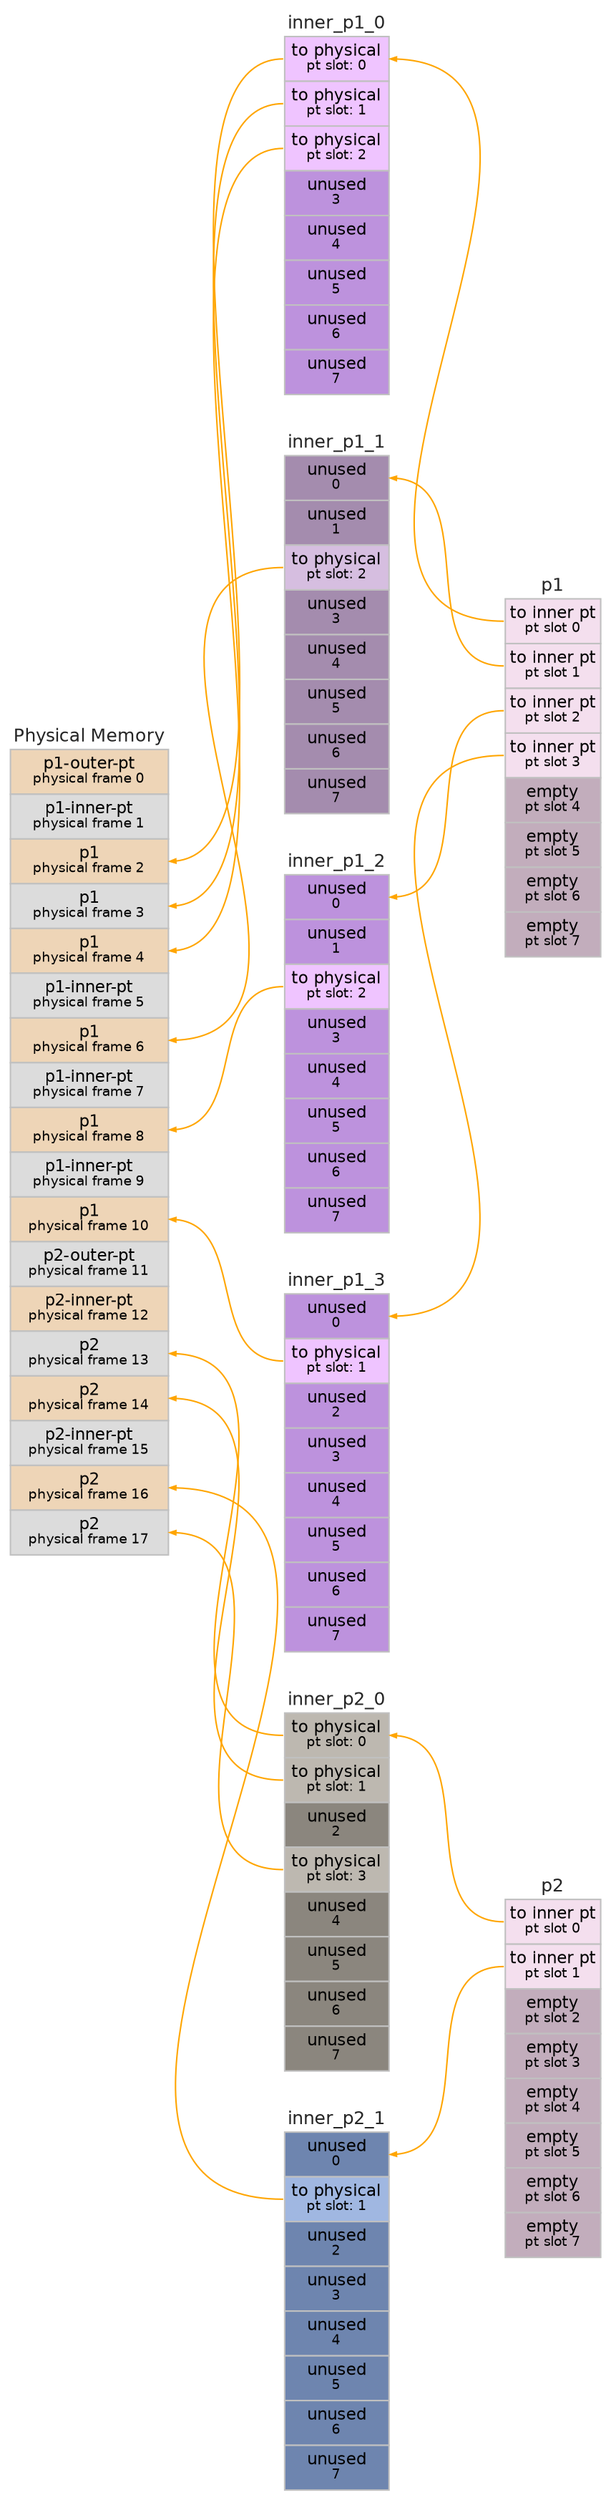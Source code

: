 digraph "graphs/twolevel3.json" {
	graph [fontname=Helvetica rankdir=LR ranksep=1.0]
	node [fontname=Helvetica fontsize=8 margin="0.04 0.04" shape=none width=0.8]
	edge [arrowsize=0.4]
	inner_p1_0:0 -> physmem:2 [color=orange headclip=true tailclip=true]
	inner_p1_0:1 -> physmem:3 [color=orange headclip=true tailclip=true]
	inner_p1_0:2 -> physmem:4 [color=orange headclip=true tailclip=true]
	outer_p1:0 -> inner_p1_0:0 [color=orange headclip=true tailclip=true]
	inner_p1_1:2 -> physmem:6 [color=orange headclip=true tailclip=true]
	outer_p1:1 -> inner_p1_1:0 [color=orange headclip=true tailclip=true]
	inner_p1_2:2 -> physmem:8 [color=orange headclip=true tailclip=true]
	outer_p1:2 -> inner_p1_2:0 [color=orange headclip=true tailclip=true]
	inner_p1_3:1 -> physmem:10 [color=orange headclip=true tailclip=true]
	outer_p1:3 -> inner_p1_3:0 [color=orange headclip=true tailclip=true]
	inner_p2_0:0 -> physmem:13 [color=orange headclip=true tailclip=true]
	inner_p2_0:1 -> physmem:14 [color=orange headclip=true tailclip=true]
	inner_p2_0:3 -> physmem:17 [color=orange headclip=true tailclip=true]
	outer_p2:0 -> inner_p2_0:0 [color=orange headclip=true tailclip=true]
	inner_p2_1:1 -> physmem:16 [color=orange headclip=true tailclip=true]
	outer_p2:1 -> inner_p2_1:0 [color=orange headclip=true tailclip=true]
	subgraph physical {
		physmem [label=<<table border="0.1" cellborder="1" cellspacing="0"><TR><TD border="0.0" ><font face="helvetica" color="grey15" point-size="12">Physical Memory</font></TD></TR><tr><td align="text" color="grey" bgcolor="bisque2" height="30" port="0"><font point-size="11">p1-outer-pt</font><br></br><font point-size="9">physical frame 0</font></td></tr><tr><td align="text" color="grey" bgcolor="gainsboro" height="30" port="1"><font point-size="11">p1-inner-pt</font><br></br><font point-size="9">physical frame 1</font></td></tr><tr><td align="text" color="grey" bgcolor="bisque2" height="30" port="2"><font point-size="11">p1</font><br></br><font point-size="9">physical frame 2</font></td></tr><tr><td align="text" color="grey" bgcolor="gainsboro" height="30" port="3"><font point-size="11">p1</font><br></br><font point-size="9">physical frame 3</font></td></tr><tr><td align="text" color="grey" bgcolor="bisque2" height="30" port="4"><font point-size="11">p1</font><br></br><font point-size="9">physical frame 4</font></td></tr><tr><td align="text" color="grey" bgcolor="gainsboro" height="30" port="5"><font point-size="11">p1-inner-pt</font><br></br><font point-size="9">physical frame 5</font></td></tr><tr><td align="text" color="grey" bgcolor="bisque2" height="30" port="6"><font point-size="11">p1</font><br></br><font point-size="9">physical frame 6</font></td></tr><tr><td align="text" color="grey" bgcolor="gainsboro" height="30" port="7"><font point-size="11">p1-inner-pt</font><br></br><font point-size="9">physical frame 7</font></td></tr><tr><td align="text" color="grey" bgcolor="bisque2" height="30" port="8"><font point-size="11">p1</font><br></br><font point-size="9">physical frame 8</font></td></tr><tr><td align="text" color="grey" bgcolor="gainsboro" height="30" port="9"><font point-size="11">p1-inner-pt</font><br></br><font point-size="9">physical frame 9</font></td></tr><tr><td align="text" color="grey" bgcolor="bisque2" height="30" port="10"><font point-size="11">p1</font><br></br><font point-size="9">physical frame 10</font></td></tr><tr><td align="text" color="grey" bgcolor="gainsboro" height="30" port="11"><font point-size="11">p2-outer-pt</font><br></br><font point-size="9">physical frame 11</font></td></tr><tr><td align="text" color="grey" bgcolor="bisque2" height="30" port="12"><font point-size="11">p2-inner-pt</font><br></br><font point-size="9">physical frame 12</font></td></tr><tr><td align="text" color="grey" bgcolor="gainsboro" height="30" port="13"><font point-size="11">p2</font><br></br><font point-size="9">physical frame 13</font></td></tr><tr><td align="text" color="grey" bgcolor="bisque2" height="30" port="14"><font point-size="11">p2</font><br></br><font point-size="9">physical frame 14</font></td></tr><tr><td align="text" color="grey" bgcolor="gainsboro" height="30" port="15"><font point-size="11">p2-inner-pt</font><br></br><font point-size="9">physical frame 15</font></td></tr><tr><td align="text" color="grey" bgcolor="bisque2" height="30" port="16"><font point-size="11">p2</font><br></br><font point-size="9">physical frame 16</font></td></tr><tr><td align="text" color="grey" bgcolor="gainsboro" height="30" port="17"><font point-size="11">p2</font><br></br><font point-size="9">physical frame 17</font></td></tr></table>>]
		rank=source
	}
	subgraph inner {
		inner_p1_0 [label=<<table border="0.1" cellborder="1" cellspacing="0"><TR><TD border="0.0" ><font face="helvetica" color="grey15" point-size="12">inner_p1_0</font></TD></TR><tr><td align="text" color="grey" bgcolor="#efc4ff" height="30" port="0"><font point-size="11">to physical</font><br></br><font point-size="9">pt slot: 0</font></td></tr><tr><td align="text" color="grey" bgcolor="#efc4ff" height="30" port="1"><font point-size="11">to physical</font><br></br><font point-size="9">pt slot: 1</font></td></tr><tr><td align="text" color="grey" bgcolor="#efc4ff" height="30" port="2"><font point-size="11">to physical</font><br></br><font point-size="9">pt slot: 2</font></td></tr><tr><td align="text" color="grey" bgcolor="#bd92dd" height="30" port="3"><font point-size="11">unused</font><br></br><font point-size="9">3</font></td></tr><tr><td align="text" color="grey" bgcolor="#bd92dd" height="30" port="4"><font point-size="11">unused</font><br></br><font point-size="9">4</font></td></tr><tr><td align="text" color="grey" bgcolor="#bd92dd" height="30" port="5"><font point-size="11">unused</font><br></br><font point-size="9">5</font></td></tr><tr><td align="text" color="grey" bgcolor="#bd92dd" height="30" port="6"><font point-size="11">unused</font><br></br><font point-size="9">6</font></td></tr><tr><td align="text" color="grey" bgcolor="#bd92dd" height="30" port="7"><font point-size="11">unused</font><br></br><font point-size="9">7</font></td></tr></table>>]
		inner_p1_1 [label=<<table border="0.1" cellborder="1" cellspacing="0"><TR><TD border="0.0" ><font face="helvetica" color="grey15" point-size="12">inner_p1_1</font></TD></TR><tr><td align="text" color="grey" bgcolor="#a48cae" height="30" port="0"><font point-size="11">unused</font><br></br><font point-size="9">0</font></td></tr><tr><td align="text" color="grey" bgcolor="#a48cae" height="30" port="1"><font point-size="11">unused</font><br></br><font point-size="9">1</font></td></tr><tr><td align="text" color="grey" bgcolor="#d6bee0" height="30" port="2"><font point-size="11">to physical</font><br></br><font point-size="9">pt slot: 2</font></td></tr><tr><td align="text" color="grey" bgcolor="#a48cae" height="30" port="3"><font point-size="11">unused</font><br></br><font point-size="9">3</font></td></tr><tr><td align="text" color="grey" bgcolor="#a48cae" height="30" port="4"><font point-size="11">unused</font><br></br><font point-size="9">4</font></td></tr><tr><td align="text" color="grey" bgcolor="#a48cae" height="30" port="5"><font point-size="11">unused</font><br></br><font point-size="9">5</font></td></tr><tr><td align="text" color="grey" bgcolor="#a48cae" height="30" port="6"><font point-size="11">unused</font><br></br><font point-size="9">6</font></td></tr><tr><td align="text" color="grey" bgcolor="#a48cae" height="30" port="7"><font point-size="11">unused</font><br></br><font point-size="9">7</font></td></tr></table>>]
		inner_p1_2 [label=<<table border="0.1" cellborder="1" cellspacing="0"><TR><TD border="0.0" ><font face="helvetica" color="grey15" point-size="12">inner_p1_2</font></TD></TR><tr><td align="text" color="grey" bgcolor="#bd92dd" height="30" port="0"><font point-size="11">unused</font><br></br><font point-size="9">0</font></td></tr><tr><td align="text" color="grey" bgcolor="#bd92dd" height="30" port="1"><font point-size="11">unused</font><br></br><font point-size="9">1</font></td></tr><tr><td align="text" color="grey" bgcolor="#efc4ff" height="30" port="2"><font point-size="11">to physical</font><br></br><font point-size="9">pt slot: 2</font></td></tr><tr><td align="text" color="grey" bgcolor="#bd92dd" height="30" port="3"><font point-size="11">unused</font><br></br><font point-size="9">3</font></td></tr><tr><td align="text" color="grey" bgcolor="#bd92dd" height="30" port="4"><font point-size="11">unused</font><br></br><font point-size="9">4</font></td></tr><tr><td align="text" color="grey" bgcolor="#bd92dd" height="30" port="5"><font point-size="11">unused</font><br></br><font point-size="9">5</font></td></tr><tr><td align="text" color="grey" bgcolor="#bd92dd" height="30" port="6"><font point-size="11">unused</font><br></br><font point-size="9">6</font></td></tr><tr><td align="text" color="grey" bgcolor="#bd92dd" height="30" port="7"><font point-size="11">unused</font><br></br><font point-size="9">7</font></td></tr></table>>]
		inner_p1_3 [label=<<table border="0.1" cellborder="1" cellspacing="0"><TR><TD border="0.0" ><font face="helvetica" color="grey15" point-size="12">inner_p1_3</font></TD></TR><tr><td align="text" color="grey" bgcolor="#bd92dd" height="30" port="0"><font point-size="11">unused</font><br></br><font point-size="9">0</font></td></tr><tr><td align="text" color="grey" bgcolor="#efc4ff" height="30" port="1"><font point-size="11">to physical</font><br></br><font point-size="9">pt slot: 1</font></td></tr><tr><td align="text" color="grey" bgcolor="#bd92dd" height="30" port="2"><font point-size="11">unused</font><br></br><font point-size="9">2</font></td></tr><tr><td align="text" color="grey" bgcolor="#bd92dd" height="30" port="3"><font point-size="11">unused</font><br></br><font point-size="9">3</font></td></tr><tr><td align="text" color="grey" bgcolor="#bd92dd" height="30" port="4"><font point-size="11">unused</font><br></br><font point-size="9">4</font></td></tr><tr><td align="text" color="grey" bgcolor="#bd92dd" height="30" port="5"><font point-size="11">unused</font><br></br><font point-size="9">5</font></td></tr><tr><td align="text" color="grey" bgcolor="#bd92dd" height="30" port="6"><font point-size="11">unused</font><br></br><font point-size="9">6</font></td></tr><tr><td align="text" color="grey" bgcolor="#bd92dd" height="30" port="7"><font point-size="11">unused</font><br></br><font point-size="9">7</font></td></tr></table>>]
		inner_p2_0 [label=<<table border="0.1" cellborder="1" cellspacing="0"><TR><TD border="0.0" ><font face="helvetica" color="grey15" point-size="12">inner_p2_0</font></TD></TR><tr><td align="text" color="grey" bgcolor="#bdb8b0" height="30" port="0"><font point-size="11">to physical</font><br></br><font point-size="9">pt slot: 0</font></td></tr><tr><td align="text" color="grey" bgcolor="#bdb8b0" height="30" port="1"><font point-size="11">to physical</font><br></br><font point-size="9">pt slot: 1</font></td></tr><tr><td align="text" color="grey" bgcolor="#8b867e" height="30" port="2"><font point-size="11">unused</font><br></br><font point-size="9">2</font></td></tr><tr><td align="text" color="grey" bgcolor="#bdb8b0" height="30" port="3"><font point-size="11">to physical</font><br></br><font point-size="9">pt slot: 3</font></td></tr><tr><td align="text" color="grey" bgcolor="#8b867e" height="30" port="4"><font point-size="11">unused</font><br></br><font point-size="9">4</font></td></tr><tr><td align="text" color="grey" bgcolor="#8b867e" height="30" port="5"><font point-size="11">unused</font><br></br><font point-size="9">5</font></td></tr><tr><td align="text" color="grey" bgcolor="#8b867e" height="30" port="6"><font point-size="11">unused</font><br></br><font point-size="9">6</font></td></tr><tr><td align="text" color="grey" bgcolor="#8b867e" height="30" port="7"><font point-size="11">unused</font><br></br><font point-size="9">7</font></td></tr></table>>]
		inner_p2_1 [label=<<table border="0.1" cellborder="1" cellspacing="0"><TR><TD border="0.0" ><font face="helvetica" color="grey15" point-size="12">inner_p2_1</font></TD></TR><tr><td align="text" color="grey" bgcolor="#6e85af" height="30" port="0"><font point-size="11">unused</font><br></br><font point-size="9">0</font></td></tr><tr><td align="text" color="grey" bgcolor="#a0b7e1" height="30" port="1"><font point-size="11">to physical</font><br></br><font point-size="9">pt slot: 1</font></td></tr><tr><td align="text" color="grey" bgcolor="#6e85af" height="30" port="2"><font point-size="11">unused</font><br></br><font point-size="9">2</font></td></tr><tr><td align="text" color="grey" bgcolor="#6e85af" height="30" port="3"><font point-size="11">unused</font><br></br><font point-size="9">3</font></td></tr><tr><td align="text" color="grey" bgcolor="#6e85af" height="30" port="4"><font point-size="11">unused</font><br></br><font point-size="9">4</font></td></tr><tr><td align="text" color="grey" bgcolor="#6e85af" height="30" port="5"><font point-size="11">unused</font><br></br><font point-size="9">5</font></td></tr><tr><td align="text" color="grey" bgcolor="#6e85af" height="30" port="6"><font point-size="11">unused</font><br></br><font point-size="9">6</font></td></tr><tr><td align="text" color="grey" bgcolor="#6e85af" height="30" port="7"><font point-size="11">unused</font><br></br><font point-size="9">7</font></td></tr></table>>]
		rank=middle
	}
	subgraph outer {
		outer_p1 [label=<<table border="0.1" cellborder="1" cellspacing="0"><TR><TD border="0.0" ><font face="helvetica" color="grey15" point-size="12">p1</font></TD></TR><tr><td align="text" color="grey" bgcolor="#f4dfee" height="30" port="0"><font point-size="11">to inner pt</font><br></br><font point-size="9">pt slot 0</font></td></tr><tr><td align="text" color="grey" bgcolor="#f4dfee" height="30" port="1"><font point-size="11">to inner pt</font><br></br><font point-size="9">pt slot 1</font></td></tr><tr><td align="text" color="grey" bgcolor="#f4dfee" height="30" port="2"><font point-size="11">to inner pt</font><br></br><font point-size="9">pt slot 2</font></td></tr><tr><td align="text" color="grey" bgcolor="#f4dfee" height="30" port="3"><font point-size="11">to inner pt</font><br></br><font point-size="9">pt slot 3</font></td></tr><tr><td align="text" color="grey" bgcolor="#c2adbc" height="30" port="4"><font point-size="11">empty</font><br></br><font point-size="9">pt slot 4</font></td></tr><tr><td align="text" color="grey" bgcolor="#c2adbc" height="30" port="5"><font point-size="11">empty</font><br></br><font point-size="9">pt slot 5</font></td></tr><tr><td align="text" color="grey" bgcolor="#c2adbc" height="30" port="6"><font point-size="11">empty</font><br></br><font point-size="9">pt slot 6</font></td></tr><tr><td align="text" color="grey" bgcolor="#c2adbc" height="30" port="7"><font point-size="11">empty</font><br></br><font point-size="9">pt slot 7</font></td></tr></table>>]
		outer_p2 [label=<<table border="0.1" cellborder="1" cellspacing="0"><TR><TD border="0.0" ><font face="helvetica" color="grey15" point-size="12">p2</font></TD></TR><tr><td align="text" color="grey" bgcolor="#f4dfee" height="30" port="0"><font point-size="11">to inner pt</font><br></br><font point-size="9">pt slot 0</font></td></tr><tr><td align="text" color="grey" bgcolor="#f4dfee" height="30" port="1"><font point-size="11">to inner pt</font><br></br><font point-size="9">pt slot 1</font></td></tr><tr><td align="text" color="grey" bgcolor="#c2adbc" height="30" port="2"><font point-size="11">empty</font><br></br><font point-size="9">pt slot 2</font></td></tr><tr><td align="text" color="grey" bgcolor="#c2adbc" height="30" port="3"><font point-size="11">empty</font><br></br><font point-size="9">pt slot 3</font></td></tr><tr><td align="text" color="grey" bgcolor="#c2adbc" height="30" port="4"><font point-size="11">empty</font><br></br><font point-size="9">pt slot 4</font></td></tr><tr><td align="text" color="grey" bgcolor="#c2adbc" height="30" port="5"><font point-size="11">empty</font><br></br><font point-size="9">pt slot 5</font></td></tr><tr><td align="text" color="grey" bgcolor="#c2adbc" height="30" port="6"><font point-size="11">empty</font><br></br><font point-size="9">pt slot 6</font></td></tr><tr><td align="text" color="grey" bgcolor="#c2adbc" height="30" port="7"><font point-size="11">empty</font><br></br><font point-size="9">pt slot 7</font></td></tr></table>>]
		rank=sink
	}
}
